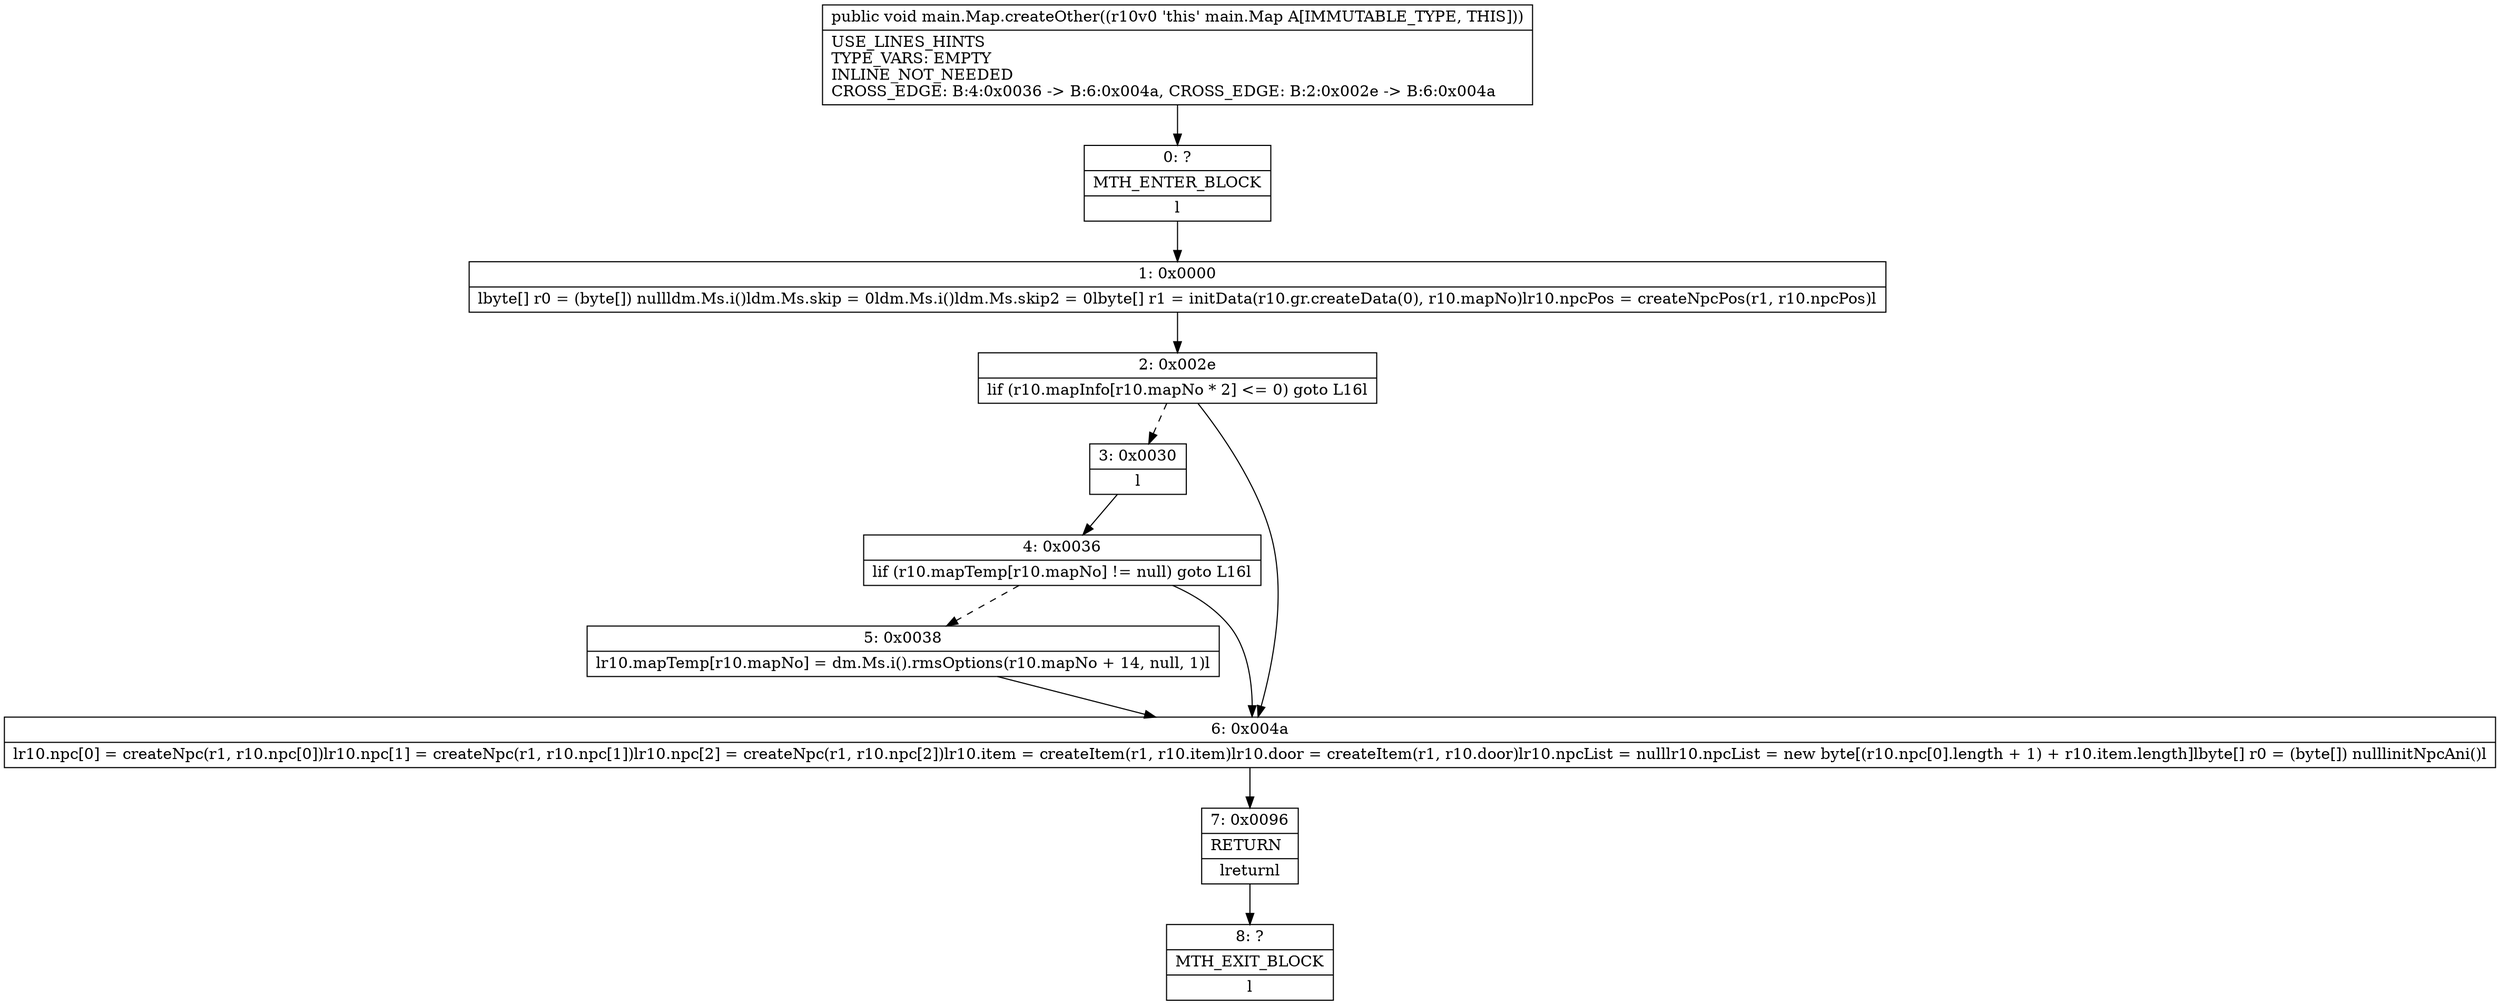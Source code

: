digraph "CFG formain.Map.createOther()V" {
Node_0 [shape=record,label="{0\:\ ?|MTH_ENTER_BLOCK\l|l}"];
Node_1 [shape=record,label="{1\:\ 0x0000|lbyte[] r0 = (byte[]) nullldm.Ms.i()ldm.Ms.skip = 0ldm.Ms.i()ldm.Ms.skip2 = 0lbyte[] r1 = initData(r10.gr.createData(0), r10.mapNo)lr10.npcPos = createNpcPos(r1, r10.npcPos)l}"];
Node_2 [shape=record,label="{2\:\ 0x002e|lif (r10.mapInfo[r10.mapNo * 2] \<= 0) goto L16l}"];
Node_3 [shape=record,label="{3\:\ 0x0030|l}"];
Node_4 [shape=record,label="{4\:\ 0x0036|lif (r10.mapTemp[r10.mapNo] != null) goto L16l}"];
Node_5 [shape=record,label="{5\:\ 0x0038|lr10.mapTemp[r10.mapNo] = dm.Ms.i().rmsOptions(r10.mapNo + 14, null, 1)l}"];
Node_6 [shape=record,label="{6\:\ 0x004a|lr10.npc[0] = createNpc(r1, r10.npc[0])lr10.npc[1] = createNpc(r1, r10.npc[1])lr10.npc[2] = createNpc(r1, r10.npc[2])lr10.item = createItem(r1, r10.item)lr10.door = createItem(r1, r10.door)lr10.npcList = nulllr10.npcList = new byte[(r10.npc[0].length + 1) + r10.item.length]lbyte[] r0 = (byte[]) nulllinitNpcAni()l}"];
Node_7 [shape=record,label="{7\:\ 0x0096|RETURN\l|lreturnl}"];
Node_8 [shape=record,label="{8\:\ ?|MTH_EXIT_BLOCK\l|l}"];
MethodNode[shape=record,label="{public void main.Map.createOther((r10v0 'this' main.Map A[IMMUTABLE_TYPE, THIS]))  | USE_LINES_HINTS\lTYPE_VARS: EMPTY\lINLINE_NOT_NEEDED\lCROSS_EDGE: B:4:0x0036 \-\> B:6:0x004a, CROSS_EDGE: B:2:0x002e \-\> B:6:0x004a\l}"];
MethodNode -> Node_0;
Node_0 -> Node_1;
Node_1 -> Node_2;
Node_2 -> Node_3[style=dashed];
Node_2 -> Node_6;
Node_3 -> Node_4;
Node_4 -> Node_5[style=dashed];
Node_4 -> Node_6;
Node_5 -> Node_6;
Node_6 -> Node_7;
Node_7 -> Node_8;
}

